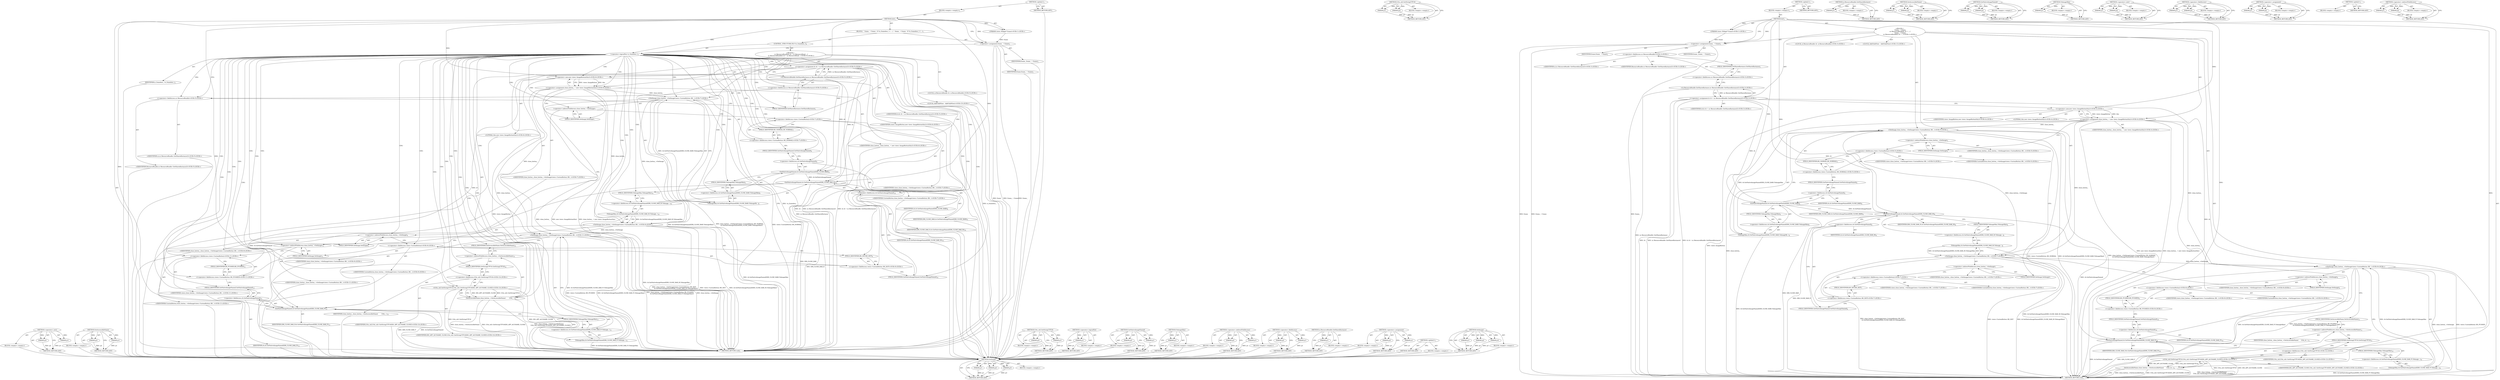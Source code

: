 digraph "SetImage" {
vulnerable_135 [label=<(METHOD,SetImage)>];
vulnerable_136 [label=<(PARAM,p1)>];
vulnerable_137 [label=<(PARAM,p2)>];
vulnerable_138 [label=<(PARAM,p3)>];
vulnerable_139 [label=<(BLOCK,&lt;empty&gt;,&lt;empty&gt;)>];
vulnerable_140 [label=<(METHOD_RETURN,ANY)>];
vulnerable_160 [label=<(METHOD,l10n_util.GetStringUTF16)>];
vulnerable_161 [label=<(PARAM,p1)>];
vulnerable_162 [label=<(PARAM,p2)>];
vulnerable_163 [label=<(BLOCK,&lt;empty&gt;,&lt;empty&gt;)>];
vulnerable_164 [label=<(METHOD_RETURN,ANY)>];
vulnerable_6 [label=<(METHOD,&lt;global&gt;)<SUB>1</SUB>>];
vulnerable_7 [label=<(BLOCK,&lt;empty&gt;,&lt;empty&gt;)<SUB>1</SUB>>];
vulnerable_8 [label=<(METHOD,Init)<SUB>1</SUB>>];
vulnerable_9 [label="<(PARAM,views::Widget* frame)<SUB>1</SUB>>"];
vulnerable_10 [label="<(BLOCK,{
   frame_ = frame;
  ui::ResourceBundle&amp; rb =...,{
   frame_ = frame;
  ui::ResourceBundle&amp; rb =...)<SUB>1</SUB>>"];
vulnerable_11 [label=<(&lt;operator&gt;.assignment,frame_ = frame)<SUB>2</SUB>>];
vulnerable_12 [label=<(IDENTIFIER,frame_,frame_ = frame)<SUB>2</SUB>>];
vulnerable_13 [label=<(IDENTIFIER,frame,frame_ = frame)<SUB>2</SUB>>];
vulnerable_14 [label="<(LOCAL,ui.ResourceBundle rb: ui.ResourceBundle)<SUB>3</SUB>>"];
vulnerable_15 [label="<(&lt;operator&gt;.assignment,&amp; rb = ui::ResourceBundle::GetSharedInstance())<SUB>3</SUB>>"];
vulnerable_16 [label="<(IDENTIFIER,rb,&amp; rb = ui::ResourceBundle::GetSharedInstance())<SUB>3</SUB>>"];
vulnerable_17 [label="<(ui.ResourceBundle.GetSharedInstance,ui::ResourceBundle::GetSharedInstance())<SUB>3</SUB>>"];
vulnerable_18 [label="<(&lt;operator&gt;.fieldAccess,ui::ResourceBundle::GetSharedInstance)<SUB>3</SUB>>"];
vulnerable_19 [label="<(&lt;operator&gt;.fieldAccess,ui::ResourceBundle)<SUB>3</SUB>>"];
vulnerable_20 [label="<(IDENTIFIER,ui,ui::ResourceBundle::GetSharedInstance())<SUB>3</SUB>>"];
vulnerable_21 [label="<(IDENTIFIER,ResourceBundle,ui::ResourceBundle::GetSharedInstance())<SUB>3</SUB>>"];
vulnerable_22 [label=<(FIELD_IDENTIFIER,GetSharedInstance,GetSharedInstance)<SUB>3</SUB>>];
vulnerable_23 [label="<(&lt;operator&gt;.assignment,close_button_ = new views::ImageButton(this))<SUB>4</SUB>>"];
vulnerable_24 [label="<(IDENTIFIER,close_button_,close_button_ = new views::ImageButton(this))<SUB>4</SUB>>"];
vulnerable_25 [label="<(&lt;operator&gt;.new,new views::ImageButton(this))<SUB>4</SUB>>"];
vulnerable_26 [label="<(IDENTIFIER,views::ImageButton,new views::ImageButton(this))<SUB>4</SUB>>"];
vulnerable_27 [label="<(LITERAL,this,new views::ImageButton(this))<SUB>4</SUB>>"];
vulnerable_28 [label="<(SetImage,close_button_-&gt;SetImage(views::CustomButton::BS...)<SUB>5</SUB>>"];
vulnerable_29 [label=<(&lt;operator&gt;.indirectFieldAccess,close_button_-&gt;SetImage)<SUB>5</SUB>>];
vulnerable_30 [label="<(IDENTIFIER,close_button_,close_button_-&gt;SetImage(views::CustomButton::BS...)<SUB>5</SUB>>"];
vulnerable_31 [label=<(FIELD_IDENTIFIER,SetImage,SetImage)<SUB>5</SUB>>];
vulnerable_32 [label="<(&lt;operator&gt;.fieldAccess,views::CustomButton::BS_NORMAL)<SUB>5</SUB>>"];
vulnerable_33 [label="<(&lt;operator&gt;.fieldAccess,views::CustomButton)<SUB>5</SUB>>"];
vulnerable_34 [label="<(IDENTIFIER,views,close_button_-&gt;SetImage(views::CustomButton::BS...)<SUB>5</SUB>>"];
vulnerable_35 [label="<(IDENTIFIER,CustomButton,close_button_-&gt;SetImage(views::CustomButton::BS...)<SUB>5</SUB>>"];
vulnerable_36 [label=<(FIELD_IDENTIFIER,BS_NORMAL,BS_NORMAL)<SUB>5</SUB>>];
vulnerable_37 [label=<(ToImageSkia,rb.GetNativeImageNamed(IDR_CLOSE_BAR).ToImageSk...)<SUB>6</SUB>>];
vulnerable_38 [label=<(&lt;operator&gt;.fieldAccess,rb.GetNativeImageNamed(IDR_CLOSE_BAR).ToImageSkia)<SUB>6</SUB>>];
vulnerable_39 [label=<(GetNativeImageNamed,rb.GetNativeImageNamed(IDR_CLOSE_BAR))<SUB>6</SUB>>];
vulnerable_40 [label=<(&lt;operator&gt;.fieldAccess,rb.GetNativeImageNamed)<SUB>6</SUB>>];
vulnerable_41 [label=<(IDENTIFIER,rb,rb.GetNativeImageNamed(IDR_CLOSE_BAR))<SUB>6</SUB>>];
vulnerable_42 [label=<(FIELD_IDENTIFIER,GetNativeImageNamed,GetNativeImageNamed)<SUB>6</SUB>>];
vulnerable_43 [label=<(IDENTIFIER,IDR_CLOSE_BAR,rb.GetNativeImageNamed(IDR_CLOSE_BAR))<SUB>6</SUB>>];
vulnerable_44 [label=<(FIELD_IDENTIFIER,ToImageSkia,ToImageSkia)<SUB>6</SUB>>];
vulnerable_45 [label="<(SetImage,close_button_-&gt;SetImage(views::CustomButton::BS...)<SUB>7</SUB>>"];
vulnerable_46 [label=<(&lt;operator&gt;.indirectFieldAccess,close_button_-&gt;SetImage)<SUB>7</SUB>>];
vulnerable_47 [label="<(IDENTIFIER,close_button_,close_button_-&gt;SetImage(views::CustomButton::BS...)<SUB>7</SUB>>"];
vulnerable_48 [label=<(FIELD_IDENTIFIER,SetImage,SetImage)<SUB>7</SUB>>];
vulnerable_49 [label="<(&lt;operator&gt;.fieldAccess,views::CustomButton::BS_HOT)<SUB>7</SUB>>"];
vulnerable_50 [label="<(&lt;operator&gt;.fieldAccess,views::CustomButton)<SUB>7</SUB>>"];
vulnerable_51 [label="<(IDENTIFIER,views,close_button_-&gt;SetImage(views::CustomButton::BS...)<SUB>7</SUB>>"];
vulnerable_52 [label="<(IDENTIFIER,CustomButton,close_button_-&gt;SetImage(views::CustomButton::BS...)<SUB>7</SUB>>"];
vulnerable_53 [label=<(FIELD_IDENTIFIER,BS_HOT,BS_HOT)<SUB>7</SUB>>];
vulnerable_54 [label=<(ToImageSkia,rb.GetNativeImageNamed(IDR_CLOSE_BAR_H).ToImage...)<SUB>8</SUB>>];
vulnerable_55 [label=<(&lt;operator&gt;.fieldAccess,rb.GetNativeImageNamed(IDR_CLOSE_BAR_H).ToImage...)<SUB>8</SUB>>];
vulnerable_56 [label=<(GetNativeImageNamed,rb.GetNativeImageNamed(IDR_CLOSE_BAR_H))<SUB>8</SUB>>];
vulnerable_57 [label=<(&lt;operator&gt;.fieldAccess,rb.GetNativeImageNamed)<SUB>8</SUB>>];
vulnerable_58 [label=<(IDENTIFIER,rb,rb.GetNativeImageNamed(IDR_CLOSE_BAR_H))<SUB>8</SUB>>];
vulnerable_59 [label=<(FIELD_IDENTIFIER,GetNativeImageNamed,GetNativeImageNamed)<SUB>8</SUB>>];
vulnerable_60 [label=<(IDENTIFIER,IDR_CLOSE_BAR_H,rb.GetNativeImageNamed(IDR_CLOSE_BAR_H))<SUB>8</SUB>>];
vulnerable_61 [label=<(FIELD_IDENTIFIER,ToImageSkia,ToImageSkia)<SUB>8</SUB>>];
vulnerable_62 [label="<(SetImage,close_button_-&gt;SetImage(views::CustomButton::BS...)<SUB>9</SUB>>"];
vulnerable_63 [label=<(&lt;operator&gt;.indirectFieldAccess,close_button_-&gt;SetImage)<SUB>9</SUB>>];
vulnerable_64 [label="<(IDENTIFIER,close_button_,close_button_-&gt;SetImage(views::CustomButton::BS...)<SUB>9</SUB>>"];
vulnerable_65 [label=<(FIELD_IDENTIFIER,SetImage,SetImage)<SUB>9</SUB>>];
vulnerable_66 [label="<(&lt;operator&gt;.fieldAccess,views::CustomButton::BS_PUSHED)<SUB>9</SUB>>"];
vulnerable_67 [label="<(&lt;operator&gt;.fieldAccess,views::CustomButton)<SUB>9</SUB>>"];
vulnerable_68 [label="<(IDENTIFIER,views,close_button_-&gt;SetImage(views::CustomButton::BS...)<SUB>9</SUB>>"];
vulnerable_69 [label="<(IDENTIFIER,CustomButton,close_button_-&gt;SetImage(views::CustomButton::BS...)<SUB>9</SUB>>"];
vulnerable_70 [label=<(FIELD_IDENTIFIER,BS_PUSHED,BS_PUSHED)<SUB>9</SUB>>];
vulnerable_71 [label=<(ToImageSkia,rb.GetNativeImageNamed(IDR_CLOSE_BAR_P).ToImage...)<SUB>10</SUB>>];
vulnerable_72 [label=<(&lt;operator&gt;.fieldAccess,rb.GetNativeImageNamed(IDR_CLOSE_BAR_P).ToImage...)<SUB>10</SUB>>];
vulnerable_73 [label=<(GetNativeImageNamed,rb.GetNativeImageNamed(IDR_CLOSE_BAR_P))<SUB>10</SUB>>];
vulnerable_74 [label=<(&lt;operator&gt;.fieldAccess,rb.GetNativeImageNamed)<SUB>10</SUB>>];
vulnerable_75 [label=<(IDENTIFIER,rb,rb.GetNativeImageNamed(IDR_CLOSE_BAR_P))<SUB>10</SUB>>];
vulnerable_76 [label=<(FIELD_IDENTIFIER,GetNativeImageNamed,GetNativeImageNamed)<SUB>10</SUB>>];
vulnerable_77 [label=<(IDENTIFIER,IDR_CLOSE_BAR_P,rb.GetNativeImageNamed(IDR_CLOSE_BAR_P))<SUB>10</SUB>>];
vulnerable_78 [label=<(FIELD_IDENTIFIER,ToImageSkia,ToImageSkia)<SUB>10</SUB>>];
vulnerable_79 [label=<(SetAccessibleName,close_button_-&gt;SetAccessibleName(
      l10n_ut...)<SUB>11</SUB>>];
vulnerable_80 [label=<(&lt;operator&gt;.indirectFieldAccess,close_button_-&gt;SetAccessibleName)<SUB>11</SUB>>];
vulnerable_81 [label=<(IDENTIFIER,close_button_,close_button_-&gt;SetAccessibleName(
      l10n_ut...)<SUB>11</SUB>>];
vulnerable_82 [label=<(FIELD_IDENTIFIER,SetAccessibleName,SetAccessibleName)<SUB>11</SUB>>];
vulnerable_83 [label="<(l10n_util.GetStringUTF16,l10n_util::GetStringUTF16(IDS_APP_ACCNAME_CLOSE))<SUB>12</SUB>>"];
vulnerable_84 [label="<(&lt;operator&gt;.fieldAccess,l10n_util::GetStringUTF16)<SUB>12</SUB>>"];
vulnerable_85 [label="<(IDENTIFIER,l10n_util,l10n_util::GetStringUTF16(IDS_APP_ACCNAME_CLOSE))<SUB>12</SUB>>"];
vulnerable_86 [label=<(FIELD_IDENTIFIER,GetStringUTF16,GetStringUTF16)<SUB>12</SUB>>];
vulnerable_87 [label="<(IDENTIFIER,IDS_APP_ACCNAME_CLOSE,l10n_util::GetStringUTF16(IDS_APP_ACCNAME_CLOSE))<SUB>12</SUB>>"];
vulnerable_88 [label="<(LOCAL,AddChildView : AddChildView)<SUB>13</SUB>>"];
vulnerable_89 [label=<(METHOD_RETURN,void)<SUB>1</SUB>>];
vulnerable_91 [label=<(METHOD_RETURN,ANY)<SUB>1</SUB>>];
vulnerable_121 [label=<(METHOD,ui.ResourceBundle.GetSharedInstance)>];
vulnerable_122 [label=<(PARAM,p1)>];
vulnerable_123 [label=<(BLOCK,&lt;empty&gt;,&lt;empty&gt;)>];
vulnerable_124 [label=<(METHOD_RETURN,ANY)>];
vulnerable_155 [label=<(METHOD,SetAccessibleName)>];
vulnerable_156 [label=<(PARAM,p1)>];
vulnerable_157 [label=<(PARAM,p2)>];
vulnerable_158 [label=<(BLOCK,&lt;empty&gt;,&lt;empty&gt;)>];
vulnerable_159 [label=<(METHOD_RETURN,ANY)>];
vulnerable_150 [label=<(METHOD,GetNativeImageNamed)>];
vulnerable_151 [label=<(PARAM,p1)>];
vulnerable_152 [label=<(PARAM,p2)>];
vulnerable_153 [label=<(BLOCK,&lt;empty&gt;,&lt;empty&gt;)>];
vulnerable_154 [label=<(METHOD_RETURN,ANY)>];
vulnerable_146 [label=<(METHOD,ToImageSkia)>];
vulnerable_147 [label=<(PARAM,p1)>];
vulnerable_148 [label=<(BLOCK,&lt;empty&gt;,&lt;empty&gt;)>];
vulnerable_149 [label=<(METHOD_RETURN,ANY)>];
vulnerable_130 [label=<(METHOD,&lt;operator&gt;.new)>];
vulnerable_131 [label=<(PARAM,p1)>];
vulnerable_132 [label=<(PARAM,p2)>];
vulnerable_133 [label=<(BLOCK,&lt;empty&gt;,&lt;empty&gt;)>];
vulnerable_134 [label=<(METHOD_RETURN,ANY)>];
vulnerable_125 [label=<(METHOD,&lt;operator&gt;.fieldAccess)>];
vulnerable_126 [label=<(PARAM,p1)>];
vulnerable_127 [label=<(PARAM,p2)>];
vulnerable_128 [label=<(BLOCK,&lt;empty&gt;,&lt;empty&gt;)>];
vulnerable_129 [label=<(METHOD_RETURN,ANY)>];
vulnerable_116 [label=<(METHOD,&lt;operator&gt;.assignment)>];
vulnerable_117 [label=<(PARAM,p1)>];
vulnerable_118 [label=<(PARAM,p2)>];
vulnerable_119 [label=<(BLOCK,&lt;empty&gt;,&lt;empty&gt;)>];
vulnerable_120 [label=<(METHOD_RETURN,ANY)>];
vulnerable_110 [label=<(METHOD,&lt;global&gt;)<SUB>1</SUB>>];
vulnerable_111 [label=<(BLOCK,&lt;empty&gt;,&lt;empty&gt;)>];
vulnerable_112 [label=<(METHOD_RETURN,ANY)>];
vulnerable_141 [label=<(METHOD,&lt;operator&gt;.indirectFieldAccess)>];
vulnerable_142 [label=<(PARAM,p1)>];
vulnerable_143 [label=<(PARAM,p2)>];
vulnerable_144 [label=<(BLOCK,&lt;empty&gt;,&lt;empty&gt;)>];
vulnerable_145 [label=<(METHOD_RETURN,ANY)>];
fixed_138 [label=<(METHOD,&lt;operator&gt;.new)>];
fixed_139 [label=<(PARAM,p1)>];
fixed_140 [label=<(PARAM,p2)>];
fixed_141 [label=<(BLOCK,&lt;empty&gt;,&lt;empty&gt;)>];
fixed_142 [label=<(METHOD_RETURN,ANY)>];
fixed_163 [label=<(METHOD,SetAccessibleName)>];
fixed_164 [label=<(PARAM,p1)>];
fixed_165 [label=<(PARAM,p2)>];
fixed_166 [label=<(BLOCK,&lt;empty&gt;,&lt;empty&gt;)>];
fixed_167 [label=<(METHOD_RETURN,ANY)>];
fixed_6 [label=<(METHOD,&lt;global&gt;)<SUB>1</SUB>>];
fixed_7 [label=<(BLOCK,&lt;empty&gt;,&lt;empty&gt;)<SUB>1</SUB>>];
fixed_8 [label=<(METHOD,Init)<SUB>1</SUB>>];
fixed_9 [label="<(PARAM,views::Widget* frame)<SUB>1</SUB>>"];
fixed_10 [label=<(BLOCK,{
   frame_ = frame;

  if (!is_frameless_) {
 ...,{
   frame_ = frame;

  if (!is_frameless_) {
 ...)<SUB>1</SUB>>];
fixed_11 [label=<(&lt;operator&gt;.assignment,frame_ = frame)<SUB>2</SUB>>];
fixed_12 [label=<(IDENTIFIER,frame_,frame_ = frame)<SUB>2</SUB>>];
fixed_13 [label=<(IDENTIFIER,frame,frame_ = frame)<SUB>2</SUB>>];
fixed_14 [label=<(CONTROL_STRUCTURE,IF,if (!is_frameless_))<SUB>4</SUB>>];
fixed_15 [label=<(&lt;operator&gt;.logicalNot,!is_frameless_)<SUB>4</SUB>>];
fixed_16 [label=<(IDENTIFIER,is_frameless_,!is_frameless_)<SUB>4</SUB>>];
fixed_17 [label="<(BLOCK,{
    ui::ResourceBundle&amp; rb = ui::ResourceBund...,{
    ui::ResourceBundle&amp; rb = ui::ResourceBund...)<SUB>4</SUB>>"];
fixed_18 [label="<(LOCAL,ui.ResourceBundle rb: ui.ResourceBundle)<SUB>5</SUB>>"];
fixed_19 [label="<(&lt;operator&gt;.assignment,&amp; rb = ui::ResourceBundle::GetSharedInstance())<SUB>5</SUB>>"];
fixed_20 [label="<(IDENTIFIER,rb,&amp; rb = ui::ResourceBundle::GetSharedInstance())<SUB>5</SUB>>"];
fixed_21 [label="<(ui.ResourceBundle.GetSharedInstance,ui::ResourceBundle::GetSharedInstance())<SUB>5</SUB>>"];
fixed_22 [label="<(&lt;operator&gt;.fieldAccess,ui::ResourceBundle::GetSharedInstance)<SUB>5</SUB>>"];
fixed_23 [label="<(&lt;operator&gt;.fieldAccess,ui::ResourceBundle)<SUB>5</SUB>>"];
fixed_24 [label="<(IDENTIFIER,ui,ui::ResourceBundle::GetSharedInstance())<SUB>5</SUB>>"];
fixed_25 [label="<(IDENTIFIER,ResourceBundle,ui::ResourceBundle::GetSharedInstance())<SUB>5</SUB>>"];
fixed_26 [label=<(FIELD_IDENTIFIER,GetSharedInstance,GetSharedInstance)<SUB>5</SUB>>];
fixed_27 [label="<(&lt;operator&gt;.assignment,close_button_ = new views::ImageButton(this))<SUB>6</SUB>>"];
fixed_28 [label="<(IDENTIFIER,close_button_,close_button_ = new views::ImageButton(this))<SUB>6</SUB>>"];
fixed_29 [label="<(&lt;operator&gt;.new,new views::ImageButton(this))<SUB>6</SUB>>"];
fixed_30 [label="<(IDENTIFIER,views::ImageButton,new views::ImageButton(this))<SUB>6</SUB>>"];
fixed_31 [label="<(LITERAL,this,new views::ImageButton(this))<SUB>6</SUB>>"];
fixed_32 [label="<(SetImage,close_button_-&gt;SetImage(views::CustomButton::BS...)<SUB>7</SUB>>"];
fixed_33 [label=<(&lt;operator&gt;.indirectFieldAccess,close_button_-&gt;SetImage)<SUB>7</SUB>>];
fixed_34 [label="<(IDENTIFIER,close_button_,close_button_-&gt;SetImage(views::CustomButton::BS...)<SUB>7</SUB>>"];
fixed_35 [label=<(FIELD_IDENTIFIER,SetImage,SetImage)<SUB>7</SUB>>];
fixed_36 [label="<(&lt;operator&gt;.fieldAccess,views::CustomButton::BS_NORMAL)<SUB>7</SUB>>"];
fixed_37 [label="<(&lt;operator&gt;.fieldAccess,views::CustomButton)<SUB>7</SUB>>"];
fixed_38 [label="<(IDENTIFIER,views,close_button_-&gt;SetImage(views::CustomButton::BS...)<SUB>7</SUB>>"];
fixed_39 [label="<(IDENTIFIER,CustomButton,close_button_-&gt;SetImage(views::CustomButton::BS...)<SUB>7</SUB>>"];
fixed_40 [label=<(FIELD_IDENTIFIER,BS_NORMAL,BS_NORMAL)<SUB>7</SUB>>];
fixed_41 [label=<(ToImageSkia,rb.GetNativeImageNamed(IDR_CLOSE_BAR).ToImageSk...)<SUB>8</SUB>>];
fixed_42 [label=<(&lt;operator&gt;.fieldAccess,rb.GetNativeImageNamed(IDR_CLOSE_BAR).ToImageSkia)<SUB>8</SUB>>];
fixed_43 [label=<(GetNativeImageNamed,rb.GetNativeImageNamed(IDR_CLOSE_BAR))<SUB>8</SUB>>];
fixed_44 [label=<(&lt;operator&gt;.fieldAccess,rb.GetNativeImageNamed)<SUB>8</SUB>>];
fixed_45 [label=<(IDENTIFIER,rb,rb.GetNativeImageNamed(IDR_CLOSE_BAR))<SUB>8</SUB>>];
fixed_46 [label=<(FIELD_IDENTIFIER,GetNativeImageNamed,GetNativeImageNamed)<SUB>8</SUB>>];
fixed_47 [label=<(IDENTIFIER,IDR_CLOSE_BAR,rb.GetNativeImageNamed(IDR_CLOSE_BAR))<SUB>8</SUB>>];
fixed_48 [label=<(FIELD_IDENTIFIER,ToImageSkia,ToImageSkia)<SUB>8</SUB>>];
fixed_49 [label="<(SetImage,close_button_-&gt;SetImage(views::CustomButton::BS...)<SUB>9</SUB>>"];
fixed_50 [label=<(&lt;operator&gt;.indirectFieldAccess,close_button_-&gt;SetImage)<SUB>9</SUB>>];
fixed_51 [label="<(IDENTIFIER,close_button_,close_button_-&gt;SetImage(views::CustomButton::BS...)<SUB>9</SUB>>"];
fixed_52 [label=<(FIELD_IDENTIFIER,SetImage,SetImage)<SUB>9</SUB>>];
fixed_53 [label="<(&lt;operator&gt;.fieldAccess,views::CustomButton::BS_HOT)<SUB>9</SUB>>"];
fixed_54 [label="<(&lt;operator&gt;.fieldAccess,views::CustomButton)<SUB>9</SUB>>"];
fixed_55 [label="<(IDENTIFIER,views,close_button_-&gt;SetImage(views::CustomButton::BS...)<SUB>9</SUB>>"];
fixed_56 [label="<(IDENTIFIER,CustomButton,close_button_-&gt;SetImage(views::CustomButton::BS...)<SUB>9</SUB>>"];
fixed_57 [label=<(FIELD_IDENTIFIER,BS_HOT,BS_HOT)<SUB>9</SUB>>];
fixed_58 [label=<(ToImageSkia,rb.GetNativeImageNamed(IDR_CLOSE_BAR_H).ToImage...)<SUB>10</SUB>>];
fixed_59 [label=<(&lt;operator&gt;.fieldAccess,rb.GetNativeImageNamed(IDR_CLOSE_BAR_H).ToImage...)<SUB>10</SUB>>];
fixed_60 [label=<(GetNativeImageNamed,rb.GetNativeImageNamed(IDR_CLOSE_BAR_H))<SUB>10</SUB>>];
fixed_61 [label=<(&lt;operator&gt;.fieldAccess,rb.GetNativeImageNamed)<SUB>10</SUB>>];
fixed_62 [label=<(IDENTIFIER,rb,rb.GetNativeImageNamed(IDR_CLOSE_BAR_H))<SUB>10</SUB>>];
fixed_63 [label=<(FIELD_IDENTIFIER,GetNativeImageNamed,GetNativeImageNamed)<SUB>10</SUB>>];
fixed_64 [label=<(IDENTIFIER,IDR_CLOSE_BAR_H,rb.GetNativeImageNamed(IDR_CLOSE_BAR_H))<SUB>10</SUB>>];
fixed_65 [label=<(FIELD_IDENTIFIER,ToImageSkia,ToImageSkia)<SUB>10</SUB>>];
fixed_66 [label="<(SetImage,close_button_-&gt;SetImage(views::CustomButton::BS...)<SUB>11</SUB>>"];
fixed_67 [label=<(&lt;operator&gt;.indirectFieldAccess,close_button_-&gt;SetImage)<SUB>11</SUB>>];
fixed_68 [label="<(IDENTIFIER,close_button_,close_button_-&gt;SetImage(views::CustomButton::BS...)<SUB>11</SUB>>"];
fixed_69 [label=<(FIELD_IDENTIFIER,SetImage,SetImage)<SUB>11</SUB>>];
fixed_70 [label="<(&lt;operator&gt;.fieldAccess,views::CustomButton::BS_PUSHED)<SUB>11</SUB>>"];
fixed_71 [label="<(&lt;operator&gt;.fieldAccess,views::CustomButton)<SUB>11</SUB>>"];
fixed_72 [label="<(IDENTIFIER,views,close_button_-&gt;SetImage(views::CustomButton::BS...)<SUB>11</SUB>>"];
fixed_73 [label="<(IDENTIFIER,CustomButton,close_button_-&gt;SetImage(views::CustomButton::BS...)<SUB>11</SUB>>"];
fixed_74 [label=<(FIELD_IDENTIFIER,BS_PUSHED,BS_PUSHED)<SUB>11</SUB>>];
fixed_75 [label=<(ToImageSkia,rb.GetNativeImageNamed(IDR_CLOSE_BAR_P).ToImage...)<SUB>12</SUB>>];
fixed_76 [label=<(&lt;operator&gt;.fieldAccess,rb.GetNativeImageNamed(IDR_CLOSE_BAR_P).ToImage...)<SUB>12</SUB>>];
fixed_77 [label=<(GetNativeImageNamed,rb.GetNativeImageNamed(IDR_CLOSE_BAR_P))<SUB>12</SUB>>];
fixed_78 [label=<(&lt;operator&gt;.fieldAccess,rb.GetNativeImageNamed)<SUB>12</SUB>>];
fixed_79 [label=<(IDENTIFIER,rb,rb.GetNativeImageNamed(IDR_CLOSE_BAR_P))<SUB>12</SUB>>];
fixed_80 [label=<(FIELD_IDENTIFIER,GetNativeImageNamed,GetNativeImageNamed)<SUB>12</SUB>>];
fixed_81 [label=<(IDENTIFIER,IDR_CLOSE_BAR_P,rb.GetNativeImageNamed(IDR_CLOSE_BAR_P))<SUB>12</SUB>>];
fixed_82 [label=<(FIELD_IDENTIFIER,ToImageSkia,ToImageSkia)<SUB>12</SUB>>];
fixed_83 [label=<(SetAccessibleName,close_button_-&gt;SetAccessibleName(
        l10n_...)<SUB>13</SUB>>];
fixed_84 [label=<(&lt;operator&gt;.indirectFieldAccess,close_button_-&gt;SetAccessibleName)<SUB>13</SUB>>];
fixed_85 [label=<(IDENTIFIER,close_button_,close_button_-&gt;SetAccessibleName(
        l10n_...)<SUB>13</SUB>>];
fixed_86 [label=<(FIELD_IDENTIFIER,SetAccessibleName,SetAccessibleName)<SUB>13</SUB>>];
fixed_87 [label="<(l10n_util.GetStringUTF16,l10n_util::GetStringUTF16(IDS_APP_ACCNAME_CLOSE))<SUB>14</SUB>>"];
fixed_88 [label="<(&lt;operator&gt;.fieldAccess,l10n_util::GetStringUTF16)<SUB>14</SUB>>"];
fixed_89 [label="<(IDENTIFIER,l10n_util,l10n_util::GetStringUTF16(IDS_APP_ACCNAME_CLOSE))<SUB>14</SUB>>"];
fixed_90 [label=<(FIELD_IDENTIFIER,GetStringUTF16,GetStringUTF16)<SUB>14</SUB>>];
fixed_91 [label="<(IDENTIFIER,IDS_APP_ACCNAME_CLOSE,l10n_util::GetStringUTF16(IDS_APP_ACCNAME_CLOSE))<SUB>14</SUB>>"];
fixed_92 [label="<(LOCAL,AddChildView : AddChildView)<SUB>15</SUB>>"];
fixed_93 [label=<(METHOD_RETURN,void)<SUB>1</SUB>>];
fixed_95 [label=<(METHOD_RETURN,ANY)<SUB>1</SUB>>];
fixed_168 [label=<(METHOD,l10n_util.GetStringUTF16)>];
fixed_169 [label=<(PARAM,p1)>];
fixed_170 [label=<(PARAM,p2)>];
fixed_171 [label=<(BLOCK,&lt;empty&gt;,&lt;empty&gt;)>];
fixed_172 [label=<(METHOD_RETURN,ANY)>];
fixed_125 [label=<(METHOD,&lt;operator&gt;.logicalNot)>];
fixed_126 [label=<(PARAM,p1)>];
fixed_127 [label=<(BLOCK,&lt;empty&gt;,&lt;empty&gt;)>];
fixed_128 [label=<(METHOD_RETURN,ANY)>];
fixed_158 [label=<(METHOD,GetNativeImageNamed)>];
fixed_159 [label=<(PARAM,p1)>];
fixed_160 [label=<(PARAM,p2)>];
fixed_161 [label=<(BLOCK,&lt;empty&gt;,&lt;empty&gt;)>];
fixed_162 [label=<(METHOD_RETURN,ANY)>];
fixed_154 [label=<(METHOD,ToImageSkia)>];
fixed_155 [label=<(PARAM,p1)>];
fixed_156 [label=<(BLOCK,&lt;empty&gt;,&lt;empty&gt;)>];
fixed_157 [label=<(METHOD_RETURN,ANY)>];
fixed_149 [label=<(METHOD,&lt;operator&gt;.indirectFieldAccess)>];
fixed_150 [label=<(PARAM,p1)>];
fixed_151 [label=<(PARAM,p2)>];
fixed_152 [label=<(BLOCK,&lt;empty&gt;,&lt;empty&gt;)>];
fixed_153 [label=<(METHOD_RETURN,ANY)>];
fixed_133 [label=<(METHOD,&lt;operator&gt;.fieldAccess)>];
fixed_134 [label=<(PARAM,p1)>];
fixed_135 [label=<(PARAM,p2)>];
fixed_136 [label=<(BLOCK,&lt;empty&gt;,&lt;empty&gt;)>];
fixed_137 [label=<(METHOD_RETURN,ANY)>];
fixed_129 [label=<(METHOD,ui.ResourceBundle.GetSharedInstance)>];
fixed_130 [label=<(PARAM,p1)>];
fixed_131 [label=<(BLOCK,&lt;empty&gt;,&lt;empty&gt;)>];
fixed_132 [label=<(METHOD_RETURN,ANY)>];
fixed_120 [label=<(METHOD,&lt;operator&gt;.assignment)>];
fixed_121 [label=<(PARAM,p1)>];
fixed_122 [label=<(PARAM,p2)>];
fixed_123 [label=<(BLOCK,&lt;empty&gt;,&lt;empty&gt;)>];
fixed_124 [label=<(METHOD_RETURN,ANY)>];
fixed_114 [label=<(METHOD,&lt;global&gt;)<SUB>1</SUB>>];
fixed_115 [label=<(BLOCK,&lt;empty&gt;,&lt;empty&gt;)>];
fixed_116 [label=<(METHOD_RETURN,ANY)>];
fixed_143 [label=<(METHOD,SetImage)>];
fixed_144 [label=<(PARAM,p1)>];
fixed_145 [label=<(PARAM,p2)>];
fixed_146 [label=<(PARAM,p3)>];
fixed_147 [label=<(BLOCK,&lt;empty&gt;,&lt;empty&gt;)>];
fixed_148 [label=<(METHOD_RETURN,ANY)>];
vulnerable_135 -> vulnerable_136  [key=0, label="AST: "];
vulnerable_135 -> vulnerable_136  [key=1, label="DDG: "];
vulnerable_135 -> vulnerable_139  [key=0, label="AST: "];
vulnerable_135 -> vulnerable_137  [key=0, label="AST: "];
vulnerable_135 -> vulnerable_137  [key=1, label="DDG: "];
vulnerable_135 -> vulnerable_140  [key=0, label="AST: "];
vulnerable_135 -> vulnerable_140  [key=1, label="CFG: "];
vulnerable_135 -> vulnerable_138  [key=0, label="AST: "];
vulnerable_135 -> vulnerable_138  [key=1, label="DDG: "];
vulnerable_136 -> vulnerable_140  [key=0, label="DDG: p1"];
vulnerable_137 -> vulnerable_140  [key=0, label="DDG: p2"];
vulnerable_138 -> vulnerable_140  [key=0, label="DDG: p3"];
vulnerable_160 -> vulnerable_161  [key=0, label="AST: "];
vulnerable_160 -> vulnerable_161  [key=1, label="DDG: "];
vulnerable_160 -> vulnerable_163  [key=0, label="AST: "];
vulnerable_160 -> vulnerable_162  [key=0, label="AST: "];
vulnerable_160 -> vulnerable_162  [key=1, label="DDG: "];
vulnerable_160 -> vulnerable_164  [key=0, label="AST: "];
vulnerable_160 -> vulnerable_164  [key=1, label="CFG: "];
vulnerable_161 -> vulnerable_164  [key=0, label="DDG: p1"];
vulnerable_162 -> vulnerable_164  [key=0, label="DDG: p2"];
vulnerable_6 -> vulnerable_7  [key=0, label="AST: "];
vulnerable_6 -> vulnerable_91  [key=0, label="AST: "];
vulnerable_6 -> vulnerable_91  [key=1, label="CFG: "];
vulnerable_7 -> vulnerable_8  [key=0, label="AST: "];
vulnerable_8 -> vulnerable_9  [key=0, label="AST: "];
vulnerable_8 -> vulnerable_9  [key=1, label="DDG: "];
vulnerable_8 -> vulnerable_10  [key=0, label="AST: "];
vulnerable_8 -> vulnerable_89  [key=0, label="AST: "];
vulnerable_8 -> vulnerable_11  [key=0, label="CFG: "];
vulnerable_8 -> vulnerable_11  [key=1, label="DDG: "];
vulnerable_8 -> vulnerable_25  [key=0, label="DDG: "];
vulnerable_8 -> vulnerable_83  [key=0, label="DDG: "];
vulnerable_8 -> vulnerable_39  [key=0, label="DDG: "];
vulnerable_8 -> vulnerable_56  [key=0, label="DDG: "];
vulnerable_8 -> vulnerable_73  [key=0, label="DDG: "];
vulnerable_9 -> vulnerable_11  [key=0, label="DDG: frame"];
vulnerable_10 -> vulnerable_11  [key=0, label="AST: "];
vulnerable_10 -> vulnerable_14  [key=0, label="AST: "];
vulnerable_10 -> vulnerable_15  [key=0, label="AST: "];
vulnerable_10 -> vulnerable_23  [key=0, label="AST: "];
vulnerable_10 -> vulnerable_28  [key=0, label="AST: "];
vulnerable_10 -> vulnerable_45  [key=0, label="AST: "];
vulnerable_10 -> vulnerable_62  [key=0, label="AST: "];
vulnerable_10 -> vulnerable_79  [key=0, label="AST: "];
vulnerable_10 -> vulnerable_88  [key=0, label="AST: "];
vulnerable_11 -> vulnerable_12  [key=0, label="AST: "];
vulnerable_11 -> vulnerable_13  [key=0, label="AST: "];
vulnerable_11 -> vulnerable_19  [key=0, label="CFG: "];
vulnerable_11 -> vulnerable_89  [key=0, label="DDG: frame"];
vulnerable_11 -> vulnerable_89  [key=1, label="DDG: frame_ = frame"];
vulnerable_11 -> vulnerable_89  [key=2, label="DDG: frame_"];
vulnerable_15 -> vulnerable_16  [key=0, label="AST: "];
vulnerable_15 -> vulnerable_17  [key=0, label="AST: "];
vulnerable_15 -> vulnerable_25  [key=0, label="CFG: "];
vulnerable_15 -> vulnerable_89  [key=0, label="DDG: rb"];
vulnerable_15 -> vulnerable_89  [key=1, label="DDG: ui::ResourceBundle::GetSharedInstance()"];
vulnerable_15 -> vulnerable_89  [key=2, label="DDG: &amp; rb = ui::ResourceBundle::GetSharedInstance()"];
vulnerable_15 -> vulnerable_39  [key=0, label="DDG: rb"];
vulnerable_15 -> vulnerable_56  [key=0, label="DDG: rb"];
vulnerable_15 -> vulnerable_73  [key=0, label="DDG: rb"];
vulnerable_17 -> vulnerable_18  [key=0, label="AST: "];
vulnerable_17 -> vulnerable_15  [key=0, label="CFG: "];
vulnerable_17 -> vulnerable_15  [key=1, label="DDG: ui::ResourceBundle::GetSharedInstance"];
vulnerable_17 -> vulnerable_89  [key=0, label="DDG: ui::ResourceBundle::GetSharedInstance"];
vulnerable_18 -> vulnerable_19  [key=0, label="AST: "];
vulnerable_18 -> vulnerable_22  [key=0, label="AST: "];
vulnerable_18 -> vulnerable_17  [key=0, label="CFG: "];
vulnerable_19 -> vulnerable_20  [key=0, label="AST: "];
vulnerable_19 -> vulnerable_21  [key=0, label="AST: "];
vulnerable_19 -> vulnerable_22  [key=0, label="CFG: "];
vulnerable_22 -> vulnerable_18  [key=0, label="CFG: "];
vulnerable_23 -> vulnerable_24  [key=0, label="AST: "];
vulnerable_23 -> vulnerable_25  [key=0, label="AST: "];
vulnerable_23 -> vulnerable_31  [key=0, label="CFG: "];
vulnerable_23 -> vulnerable_89  [key=0, label="DDG: close_button_"];
vulnerable_23 -> vulnerable_89  [key=1, label="DDG: new views::ImageButton(this)"];
vulnerable_23 -> vulnerable_89  [key=2, label="DDG: close_button_ = new views::ImageButton(this)"];
vulnerable_23 -> vulnerable_28  [key=0, label="DDG: close_button_"];
vulnerable_23 -> vulnerable_45  [key=0, label="DDG: close_button_"];
vulnerable_23 -> vulnerable_62  [key=0, label="DDG: close_button_"];
vulnerable_23 -> vulnerable_79  [key=0, label="DDG: close_button_"];
vulnerable_25 -> vulnerable_26  [key=0, label="AST: "];
vulnerable_25 -> vulnerable_27  [key=0, label="AST: "];
vulnerable_25 -> vulnerable_23  [key=0, label="CFG: "];
vulnerable_25 -> vulnerable_23  [key=1, label="DDG: views::ImageButton"];
vulnerable_25 -> vulnerable_23  [key=2, label="DDG: this"];
vulnerable_25 -> vulnerable_89  [key=0, label="DDG: views::ImageButton"];
vulnerable_28 -> vulnerable_29  [key=0, label="AST: "];
vulnerable_28 -> vulnerable_32  [key=0, label="AST: "];
vulnerable_28 -> vulnerable_37  [key=0, label="AST: "];
vulnerable_28 -> vulnerable_48  [key=0, label="CFG: "];
vulnerable_28 -> vulnerable_89  [key=0, label="DDG: views::CustomButton::BS_NORMAL"];
vulnerable_28 -> vulnerable_89  [key=1, label="DDG: rb.GetNativeImageNamed(IDR_CLOSE_BAR).ToImageSkia()"];
vulnerable_28 -> vulnerable_89  [key=2, label="DDG: close_button_-&gt;SetImage(views::CustomButton::BS_NORMAL,
      rb.GetNativeImageNamed(IDR_CLOSE_BAR).ToImageSkia())"];
vulnerable_28 -> vulnerable_45  [key=0, label="DDG: close_button_-&gt;SetImage"];
vulnerable_29 -> vulnerable_30  [key=0, label="AST: "];
vulnerable_29 -> vulnerable_31  [key=0, label="AST: "];
vulnerable_29 -> vulnerable_33  [key=0, label="CFG: "];
vulnerable_31 -> vulnerable_29  [key=0, label="CFG: "];
vulnerable_32 -> vulnerable_33  [key=0, label="AST: "];
vulnerable_32 -> vulnerable_36  [key=0, label="AST: "];
vulnerable_32 -> vulnerable_42  [key=0, label="CFG: "];
vulnerable_33 -> vulnerable_34  [key=0, label="AST: "];
vulnerable_33 -> vulnerable_35  [key=0, label="AST: "];
vulnerable_33 -> vulnerable_36  [key=0, label="CFG: "];
vulnerable_36 -> vulnerable_32  [key=0, label="CFG: "];
vulnerable_37 -> vulnerable_38  [key=0, label="AST: "];
vulnerable_37 -> vulnerable_28  [key=0, label="CFG: "];
vulnerable_37 -> vulnerable_28  [key=1, label="DDG: rb.GetNativeImageNamed(IDR_CLOSE_BAR).ToImageSkia"];
vulnerable_37 -> vulnerable_89  [key=0, label="DDG: rb.GetNativeImageNamed(IDR_CLOSE_BAR).ToImageSkia"];
vulnerable_38 -> vulnerable_39  [key=0, label="AST: "];
vulnerable_38 -> vulnerable_44  [key=0, label="AST: "];
vulnerable_38 -> vulnerable_37  [key=0, label="CFG: "];
vulnerable_39 -> vulnerable_40  [key=0, label="AST: "];
vulnerable_39 -> vulnerable_43  [key=0, label="AST: "];
vulnerable_39 -> vulnerable_44  [key=0, label="CFG: "];
vulnerable_39 -> vulnerable_89  [key=0, label="DDG: IDR_CLOSE_BAR"];
vulnerable_39 -> vulnerable_56  [key=0, label="DDG: rb.GetNativeImageNamed"];
vulnerable_40 -> vulnerable_41  [key=0, label="AST: "];
vulnerable_40 -> vulnerable_42  [key=0, label="AST: "];
vulnerable_40 -> vulnerable_39  [key=0, label="CFG: "];
vulnerable_42 -> vulnerable_40  [key=0, label="CFG: "];
vulnerable_44 -> vulnerable_38  [key=0, label="CFG: "];
vulnerable_45 -> vulnerable_46  [key=0, label="AST: "];
vulnerable_45 -> vulnerable_49  [key=0, label="AST: "];
vulnerable_45 -> vulnerable_54  [key=0, label="AST: "];
vulnerable_45 -> vulnerable_65  [key=0, label="CFG: "];
vulnerable_45 -> vulnerable_89  [key=0, label="DDG: views::CustomButton::BS_HOT"];
vulnerable_45 -> vulnerable_89  [key=1, label="DDG: rb.GetNativeImageNamed(IDR_CLOSE_BAR_H).ToImageSkia()"];
vulnerable_45 -> vulnerable_89  [key=2, label="DDG: close_button_-&gt;SetImage(views::CustomButton::BS_HOT,
      rb.GetNativeImageNamed(IDR_CLOSE_BAR_H).ToImageSkia())"];
vulnerable_45 -> vulnerable_62  [key=0, label="DDG: close_button_-&gt;SetImage"];
vulnerable_46 -> vulnerable_47  [key=0, label="AST: "];
vulnerable_46 -> vulnerable_48  [key=0, label="AST: "];
vulnerable_46 -> vulnerable_50  [key=0, label="CFG: "];
vulnerable_48 -> vulnerable_46  [key=0, label="CFG: "];
vulnerable_49 -> vulnerable_50  [key=0, label="AST: "];
vulnerable_49 -> vulnerable_53  [key=0, label="AST: "];
vulnerable_49 -> vulnerable_59  [key=0, label="CFG: "];
vulnerable_50 -> vulnerable_51  [key=0, label="AST: "];
vulnerable_50 -> vulnerable_52  [key=0, label="AST: "];
vulnerable_50 -> vulnerable_53  [key=0, label="CFG: "];
vulnerable_53 -> vulnerable_49  [key=0, label="CFG: "];
vulnerable_54 -> vulnerable_55  [key=0, label="AST: "];
vulnerable_54 -> vulnerable_45  [key=0, label="CFG: "];
vulnerable_54 -> vulnerable_45  [key=1, label="DDG: rb.GetNativeImageNamed(IDR_CLOSE_BAR_H).ToImageSkia"];
vulnerable_54 -> vulnerable_89  [key=0, label="DDG: rb.GetNativeImageNamed(IDR_CLOSE_BAR_H).ToImageSkia"];
vulnerable_55 -> vulnerable_56  [key=0, label="AST: "];
vulnerable_55 -> vulnerable_61  [key=0, label="AST: "];
vulnerable_55 -> vulnerable_54  [key=0, label="CFG: "];
vulnerable_56 -> vulnerable_57  [key=0, label="AST: "];
vulnerable_56 -> vulnerable_60  [key=0, label="AST: "];
vulnerable_56 -> vulnerable_61  [key=0, label="CFG: "];
vulnerable_56 -> vulnerable_89  [key=0, label="DDG: IDR_CLOSE_BAR_H"];
vulnerable_56 -> vulnerable_73  [key=0, label="DDG: rb.GetNativeImageNamed"];
vulnerable_57 -> vulnerable_58  [key=0, label="AST: "];
vulnerable_57 -> vulnerable_59  [key=0, label="AST: "];
vulnerable_57 -> vulnerable_56  [key=0, label="CFG: "];
vulnerable_59 -> vulnerable_57  [key=0, label="CFG: "];
vulnerable_61 -> vulnerable_55  [key=0, label="CFG: "];
vulnerable_62 -> vulnerable_63  [key=0, label="AST: "];
vulnerable_62 -> vulnerable_66  [key=0, label="AST: "];
vulnerable_62 -> vulnerable_71  [key=0, label="AST: "];
vulnerable_62 -> vulnerable_82  [key=0, label="CFG: "];
vulnerable_62 -> vulnerable_89  [key=0, label="DDG: close_button_-&gt;SetImage"];
vulnerable_62 -> vulnerable_89  [key=1, label="DDG: views::CustomButton::BS_PUSHED"];
vulnerable_62 -> vulnerable_89  [key=2, label="DDG: rb.GetNativeImageNamed(IDR_CLOSE_BAR_P).ToImageSkia()"];
vulnerable_62 -> vulnerable_89  [key=3, label="DDG: close_button_-&gt;SetImage(views::CustomButton::BS_PUSHED,
      rb.GetNativeImageNamed(IDR_CLOSE_BAR_P).ToImageSkia())"];
vulnerable_63 -> vulnerable_64  [key=0, label="AST: "];
vulnerable_63 -> vulnerable_65  [key=0, label="AST: "];
vulnerable_63 -> vulnerable_67  [key=0, label="CFG: "];
vulnerable_65 -> vulnerable_63  [key=0, label="CFG: "];
vulnerable_66 -> vulnerable_67  [key=0, label="AST: "];
vulnerable_66 -> vulnerable_70  [key=0, label="AST: "];
vulnerable_66 -> vulnerable_76  [key=0, label="CFG: "];
vulnerable_67 -> vulnerable_68  [key=0, label="AST: "];
vulnerable_67 -> vulnerable_69  [key=0, label="AST: "];
vulnerable_67 -> vulnerable_70  [key=0, label="CFG: "];
vulnerable_70 -> vulnerable_66  [key=0, label="CFG: "];
vulnerable_71 -> vulnerable_72  [key=0, label="AST: "];
vulnerable_71 -> vulnerable_62  [key=0, label="CFG: "];
vulnerable_71 -> vulnerable_62  [key=1, label="DDG: rb.GetNativeImageNamed(IDR_CLOSE_BAR_P).ToImageSkia"];
vulnerable_71 -> vulnerable_89  [key=0, label="DDG: rb.GetNativeImageNamed(IDR_CLOSE_BAR_P).ToImageSkia"];
vulnerable_72 -> vulnerable_73  [key=0, label="AST: "];
vulnerable_72 -> vulnerable_78  [key=0, label="AST: "];
vulnerable_72 -> vulnerable_71  [key=0, label="CFG: "];
vulnerable_73 -> vulnerable_74  [key=0, label="AST: "];
vulnerable_73 -> vulnerable_77  [key=0, label="AST: "];
vulnerable_73 -> vulnerable_78  [key=0, label="CFG: "];
vulnerable_73 -> vulnerable_89  [key=0, label="DDG: rb.GetNativeImageNamed"];
vulnerable_73 -> vulnerable_89  [key=1, label="DDG: IDR_CLOSE_BAR_P"];
vulnerable_74 -> vulnerable_75  [key=0, label="AST: "];
vulnerable_74 -> vulnerable_76  [key=0, label="AST: "];
vulnerable_74 -> vulnerable_73  [key=0, label="CFG: "];
vulnerable_76 -> vulnerable_74  [key=0, label="CFG: "];
vulnerable_78 -> vulnerable_72  [key=0, label="CFG: "];
vulnerable_79 -> vulnerable_80  [key=0, label="AST: "];
vulnerable_79 -> vulnerable_83  [key=0, label="AST: "];
vulnerable_79 -> vulnerable_89  [key=0, label="CFG: "];
vulnerable_79 -> vulnerable_89  [key=1, label="DDG: close_button_-&gt;SetAccessibleName"];
vulnerable_79 -> vulnerable_89  [key=2, label="DDG: l10n_util::GetStringUTF16(IDS_APP_ACCNAME_CLOSE)"];
vulnerable_79 -> vulnerable_89  [key=3, label="DDG: close_button_-&gt;SetAccessibleName(
      l10n_util::GetStringUTF16(IDS_APP_ACCNAME_CLOSE))"];
vulnerable_80 -> vulnerable_81  [key=0, label="AST: "];
vulnerable_80 -> vulnerable_82  [key=0, label="AST: "];
vulnerable_80 -> vulnerable_86  [key=0, label="CFG: "];
vulnerable_82 -> vulnerable_80  [key=0, label="CFG: "];
vulnerable_83 -> vulnerable_84  [key=0, label="AST: "];
vulnerable_83 -> vulnerable_87  [key=0, label="AST: "];
vulnerable_83 -> vulnerable_79  [key=0, label="CFG: "];
vulnerable_83 -> vulnerable_79  [key=1, label="DDG: l10n_util::GetStringUTF16"];
vulnerable_83 -> vulnerable_79  [key=2, label="DDG: IDS_APP_ACCNAME_CLOSE"];
vulnerable_83 -> vulnerable_89  [key=0, label="DDG: l10n_util::GetStringUTF16"];
vulnerable_83 -> vulnerable_89  [key=1, label="DDG: IDS_APP_ACCNAME_CLOSE"];
vulnerable_84 -> vulnerable_85  [key=0, label="AST: "];
vulnerable_84 -> vulnerable_86  [key=0, label="AST: "];
vulnerable_84 -> vulnerable_83  [key=0, label="CFG: "];
vulnerable_86 -> vulnerable_84  [key=0, label="CFG: "];
vulnerable_121 -> vulnerable_122  [key=0, label="AST: "];
vulnerable_121 -> vulnerable_122  [key=1, label="DDG: "];
vulnerable_121 -> vulnerable_123  [key=0, label="AST: "];
vulnerable_121 -> vulnerable_124  [key=0, label="AST: "];
vulnerable_121 -> vulnerable_124  [key=1, label="CFG: "];
vulnerable_122 -> vulnerable_124  [key=0, label="DDG: p1"];
vulnerable_155 -> vulnerable_156  [key=0, label="AST: "];
vulnerable_155 -> vulnerable_156  [key=1, label="DDG: "];
vulnerable_155 -> vulnerable_158  [key=0, label="AST: "];
vulnerable_155 -> vulnerable_157  [key=0, label="AST: "];
vulnerable_155 -> vulnerable_157  [key=1, label="DDG: "];
vulnerable_155 -> vulnerable_159  [key=0, label="AST: "];
vulnerable_155 -> vulnerable_159  [key=1, label="CFG: "];
vulnerable_156 -> vulnerable_159  [key=0, label="DDG: p1"];
vulnerable_157 -> vulnerable_159  [key=0, label="DDG: p2"];
vulnerable_150 -> vulnerable_151  [key=0, label="AST: "];
vulnerable_150 -> vulnerable_151  [key=1, label="DDG: "];
vulnerable_150 -> vulnerable_153  [key=0, label="AST: "];
vulnerable_150 -> vulnerable_152  [key=0, label="AST: "];
vulnerable_150 -> vulnerable_152  [key=1, label="DDG: "];
vulnerable_150 -> vulnerable_154  [key=0, label="AST: "];
vulnerable_150 -> vulnerable_154  [key=1, label="CFG: "];
vulnerable_151 -> vulnerable_154  [key=0, label="DDG: p1"];
vulnerable_152 -> vulnerable_154  [key=0, label="DDG: p2"];
vulnerable_146 -> vulnerable_147  [key=0, label="AST: "];
vulnerable_146 -> vulnerable_147  [key=1, label="DDG: "];
vulnerable_146 -> vulnerable_148  [key=0, label="AST: "];
vulnerable_146 -> vulnerable_149  [key=0, label="AST: "];
vulnerable_146 -> vulnerable_149  [key=1, label="CFG: "];
vulnerable_147 -> vulnerable_149  [key=0, label="DDG: p1"];
vulnerable_130 -> vulnerable_131  [key=0, label="AST: "];
vulnerable_130 -> vulnerable_131  [key=1, label="DDG: "];
vulnerable_130 -> vulnerable_133  [key=0, label="AST: "];
vulnerable_130 -> vulnerable_132  [key=0, label="AST: "];
vulnerable_130 -> vulnerable_132  [key=1, label="DDG: "];
vulnerable_130 -> vulnerable_134  [key=0, label="AST: "];
vulnerable_130 -> vulnerable_134  [key=1, label="CFG: "];
vulnerable_131 -> vulnerable_134  [key=0, label="DDG: p1"];
vulnerable_132 -> vulnerable_134  [key=0, label="DDG: p2"];
vulnerable_125 -> vulnerable_126  [key=0, label="AST: "];
vulnerable_125 -> vulnerable_126  [key=1, label="DDG: "];
vulnerable_125 -> vulnerable_128  [key=0, label="AST: "];
vulnerable_125 -> vulnerable_127  [key=0, label="AST: "];
vulnerable_125 -> vulnerable_127  [key=1, label="DDG: "];
vulnerable_125 -> vulnerable_129  [key=0, label="AST: "];
vulnerable_125 -> vulnerable_129  [key=1, label="CFG: "];
vulnerable_126 -> vulnerable_129  [key=0, label="DDG: p1"];
vulnerable_127 -> vulnerable_129  [key=0, label="DDG: p2"];
vulnerable_116 -> vulnerable_117  [key=0, label="AST: "];
vulnerable_116 -> vulnerable_117  [key=1, label="DDG: "];
vulnerable_116 -> vulnerable_119  [key=0, label="AST: "];
vulnerable_116 -> vulnerable_118  [key=0, label="AST: "];
vulnerable_116 -> vulnerable_118  [key=1, label="DDG: "];
vulnerable_116 -> vulnerable_120  [key=0, label="AST: "];
vulnerable_116 -> vulnerable_120  [key=1, label="CFG: "];
vulnerable_117 -> vulnerable_120  [key=0, label="DDG: p1"];
vulnerable_118 -> vulnerable_120  [key=0, label="DDG: p2"];
vulnerable_110 -> vulnerable_111  [key=0, label="AST: "];
vulnerable_110 -> vulnerable_112  [key=0, label="AST: "];
vulnerable_110 -> vulnerable_112  [key=1, label="CFG: "];
vulnerable_141 -> vulnerable_142  [key=0, label="AST: "];
vulnerable_141 -> vulnerable_142  [key=1, label="DDG: "];
vulnerable_141 -> vulnerable_144  [key=0, label="AST: "];
vulnerable_141 -> vulnerable_143  [key=0, label="AST: "];
vulnerable_141 -> vulnerable_143  [key=1, label="DDG: "];
vulnerable_141 -> vulnerable_145  [key=0, label="AST: "];
vulnerable_141 -> vulnerable_145  [key=1, label="CFG: "];
vulnerable_142 -> vulnerable_145  [key=0, label="DDG: p1"];
vulnerable_143 -> vulnerable_145  [key=0, label="DDG: p2"];
fixed_138 -> fixed_139  [key=0, label="AST: "];
fixed_138 -> fixed_139  [key=1, label="DDG: "];
fixed_138 -> fixed_141  [key=0, label="AST: "];
fixed_138 -> fixed_140  [key=0, label="AST: "];
fixed_138 -> fixed_140  [key=1, label="DDG: "];
fixed_138 -> fixed_142  [key=0, label="AST: "];
fixed_138 -> fixed_142  [key=1, label="CFG: "];
fixed_139 -> fixed_142  [key=0, label="DDG: p1"];
fixed_140 -> fixed_142  [key=0, label="DDG: p2"];
fixed_141 -> vulnerable_135  [key=0];
fixed_142 -> vulnerable_135  [key=0];
fixed_163 -> fixed_164  [key=0, label="AST: "];
fixed_163 -> fixed_164  [key=1, label="DDG: "];
fixed_163 -> fixed_166  [key=0, label="AST: "];
fixed_163 -> fixed_165  [key=0, label="AST: "];
fixed_163 -> fixed_165  [key=1, label="DDG: "];
fixed_163 -> fixed_167  [key=0, label="AST: "];
fixed_163 -> fixed_167  [key=1, label="CFG: "];
fixed_164 -> fixed_167  [key=0, label="DDG: p1"];
fixed_165 -> fixed_167  [key=0, label="DDG: p2"];
fixed_166 -> vulnerable_135  [key=0];
fixed_167 -> vulnerable_135  [key=0];
fixed_6 -> fixed_7  [key=0, label="AST: "];
fixed_6 -> fixed_95  [key=0, label="AST: "];
fixed_6 -> fixed_95  [key=1, label="CFG: "];
fixed_7 -> fixed_8  [key=0, label="AST: "];
fixed_8 -> fixed_9  [key=0, label="AST: "];
fixed_8 -> fixed_9  [key=1, label="DDG: "];
fixed_8 -> fixed_10  [key=0, label="AST: "];
fixed_8 -> fixed_93  [key=0, label="AST: "];
fixed_8 -> fixed_11  [key=0, label="CFG: "];
fixed_8 -> fixed_11  [key=1, label="DDG: "];
fixed_8 -> fixed_15  [key=0, label="DDG: "];
fixed_8 -> fixed_29  [key=0, label="DDG: "];
fixed_8 -> fixed_87  [key=0, label="DDG: "];
fixed_8 -> fixed_43  [key=0, label="DDG: "];
fixed_8 -> fixed_60  [key=0, label="DDG: "];
fixed_8 -> fixed_77  [key=0, label="DDG: "];
fixed_9 -> fixed_11  [key=0, label="DDG: frame"];
fixed_10 -> fixed_11  [key=0, label="AST: "];
fixed_10 -> fixed_14  [key=0, label="AST: "];
fixed_11 -> fixed_12  [key=0, label="AST: "];
fixed_11 -> fixed_13  [key=0, label="AST: "];
fixed_11 -> fixed_15  [key=0, label="CFG: "];
fixed_11 -> fixed_93  [key=0, label="DDG: frame"];
fixed_11 -> fixed_93  [key=1, label="DDG: frame_ = frame"];
fixed_11 -> fixed_93  [key=2, label="DDG: frame_"];
fixed_12 -> vulnerable_135  [key=0];
fixed_13 -> vulnerable_135  [key=0];
fixed_14 -> fixed_15  [key=0, label="AST: "];
fixed_14 -> fixed_17  [key=0, label="AST: "];
fixed_15 -> fixed_16  [key=0, label="AST: "];
fixed_15 -> fixed_93  [key=0, label="CFG: "];
fixed_15 -> fixed_93  [key=1, label="DDG: !is_frameless_"];
fixed_15 -> fixed_93  [key=2, label="DDG: is_frameless_"];
fixed_15 -> fixed_23  [key=0, label="CFG: "];
fixed_15 -> fixed_23  [key=1, label="CDG: "];
fixed_15 -> fixed_21  [key=0, label="CDG: "];
fixed_15 -> fixed_48  [key=0, label="CDG: "];
fixed_15 -> fixed_32  [key=0, label="CDG: "];
fixed_15 -> fixed_49  [key=0, label="CDG: "];
fixed_15 -> fixed_60  [key=0, label="CDG: "];
fixed_15 -> fixed_26  [key=0, label="CDG: "];
fixed_15 -> fixed_77  [key=0, label="CDG: "];
fixed_15 -> fixed_42  [key=0, label="CDG: "];
fixed_15 -> fixed_57  [key=0, label="CDG: "];
fixed_15 -> fixed_19  [key=0, label="CDG: "];
fixed_15 -> fixed_66  [key=0, label="CDG: "];
fixed_15 -> fixed_75  [key=0, label="CDG: "];
fixed_15 -> fixed_52  [key=0, label="CDG: "];
fixed_15 -> fixed_37  [key=0, label="CDG: "];
fixed_15 -> fixed_46  [key=0, label="CDG: "];
fixed_15 -> fixed_84  [key=0, label="CDG: "];
fixed_15 -> fixed_69  [key=0, label="CDG: "];
fixed_15 -> fixed_22  [key=0, label="CDG: "];
fixed_15 -> fixed_67  [key=0, label="CDG: "];
fixed_15 -> fixed_74  [key=0, label="CDG: "];
fixed_15 -> fixed_27  [key=0, label="CDG: "];
fixed_15 -> fixed_40  [key=0, label="CDG: "];
fixed_15 -> fixed_29  [key=0, label="CDG: "];
fixed_15 -> fixed_76  [key=0, label="CDG: "];
fixed_15 -> fixed_65  [key=0, label="CDG: "];
fixed_15 -> fixed_50  [key=0, label="CDG: "];
fixed_15 -> fixed_59  [key=0, label="CDG: "];
fixed_15 -> fixed_87  [key=0, label="CDG: "];
fixed_15 -> fixed_44  [key=0, label="CDG: "];
fixed_15 -> fixed_35  [key=0, label="CDG: "];
fixed_15 -> fixed_82  [key=0, label="CDG: "];
fixed_15 -> fixed_90  [key=0, label="CDG: "];
fixed_15 -> fixed_54  [key=0, label="CDG: "];
fixed_15 -> fixed_43  [key=0, label="CDG: "];
fixed_15 -> fixed_80  [key=0, label="CDG: "];
fixed_15 -> fixed_58  [key=0, label="CDG: "];
fixed_15 -> fixed_33  [key=0, label="CDG: "];
fixed_15 -> fixed_61  [key=0, label="CDG: "];
fixed_15 -> fixed_83  [key=0, label="CDG: "];
fixed_15 -> fixed_71  [key=0, label="CDG: "];
fixed_15 -> fixed_36  [key=0, label="CDG: "];
fixed_15 -> fixed_53  [key=0, label="CDG: "];
fixed_15 -> fixed_88  [key=0, label="CDG: "];
fixed_15 -> fixed_41  [key=0, label="CDG: "];
fixed_15 -> fixed_70  [key=0, label="CDG: "];
fixed_15 -> fixed_63  [key=0, label="CDG: "];
fixed_15 -> fixed_78  [key=0, label="CDG: "];
fixed_15 -> fixed_86  [key=0, label="CDG: "];
fixed_16 -> vulnerable_135  [key=0];
fixed_17 -> fixed_18  [key=0, label="AST: "];
fixed_17 -> fixed_19  [key=0, label="AST: "];
fixed_17 -> fixed_27  [key=0, label="AST: "];
fixed_17 -> fixed_32  [key=0, label="AST: "];
fixed_17 -> fixed_49  [key=0, label="AST: "];
fixed_17 -> fixed_66  [key=0, label="AST: "];
fixed_17 -> fixed_83  [key=0, label="AST: "];
fixed_17 -> fixed_92  [key=0, label="AST: "];
fixed_18 -> vulnerable_135  [key=0];
fixed_19 -> fixed_20  [key=0, label="AST: "];
fixed_19 -> fixed_21  [key=0, label="AST: "];
fixed_19 -> fixed_29  [key=0, label="CFG: "];
fixed_19 -> fixed_93  [key=0, label="DDG: rb"];
fixed_19 -> fixed_93  [key=1, label="DDG: ui::ResourceBundle::GetSharedInstance()"];
fixed_19 -> fixed_93  [key=2, label="DDG: &amp; rb = ui::ResourceBundle::GetSharedInstance()"];
fixed_19 -> fixed_43  [key=0, label="DDG: rb"];
fixed_19 -> fixed_60  [key=0, label="DDG: rb"];
fixed_19 -> fixed_77  [key=0, label="DDG: rb"];
fixed_20 -> vulnerable_135  [key=0];
fixed_21 -> fixed_22  [key=0, label="AST: "];
fixed_21 -> fixed_19  [key=0, label="CFG: "];
fixed_21 -> fixed_19  [key=1, label="DDG: ui::ResourceBundle::GetSharedInstance"];
fixed_21 -> fixed_93  [key=0, label="DDG: ui::ResourceBundle::GetSharedInstance"];
fixed_22 -> fixed_23  [key=0, label="AST: "];
fixed_22 -> fixed_26  [key=0, label="AST: "];
fixed_22 -> fixed_21  [key=0, label="CFG: "];
fixed_23 -> fixed_24  [key=0, label="AST: "];
fixed_23 -> fixed_25  [key=0, label="AST: "];
fixed_23 -> fixed_26  [key=0, label="CFG: "];
fixed_24 -> vulnerable_135  [key=0];
fixed_25 -> vulnerable_135  [key=0];
fixed_26 -> fixed_22  [key=0, label="CFG: "];
fixed_27 -> fixed_28  [key=0, label="AST: "];
fixed_27 -> fixed_29  [key=0, label="AST: "];
fixed_27 -> fixed_35  [key=0, label="CFG: "];
fixed_27 -> fixed_93  [key=0, label="DDG: close_button_"];
fixed_27 -> fixed_93  [key=1, label="DDG: new views::ImageButton(this)"];
fixed_27 -> fixed_93  [key=2, label="DDG: close_button_ = new views::ImageButton(this)"];
fixed_27 -> fixed_32  [key=0, label="DDG: close_button_"];
fixed_27 -> fixed_49  [key=0, label="DDG: close_button_"];
fixed_27 -> fixed_66  [key=0, label="DDG: close_button_"];
fixed_27 -> fixed_83  [key=0, label="DDG: close_button_"];
fixed_28 -> vulnerable_135  [key=0];
fixed_29 -> fixed_30  [key=0, label="AST: "];
fixed_29 -> fixed_31  [key=0, label="AST: "];
fixed_29 -> fixed_27  [key=0, label="CFG: "];
fixed_29 -> fixed_27  [key=1, label="DDG: views::ImageButton"];
fixed_29 -> fixed_27  [key=2, label="DDG: this"];
fixed_29 -> fixed_93  [key=0, label="DDG: views::ImageButton"];
fixed_30 -> vulnerable_135  [key=0];
fixed_31 -> vulnerable_135  [key=0];
fixed_32 -> fixed_33  [key=0, label="AST: "];
fixed_32 -> fixed_36  [key=0, label="AST: "];
fixed_32 -> fixed_41  [key=0, label="AST: "];
fixed_32 -> fixed_52  [key=0, label="CFG: "];
fixed_32 -> fixed_93  [key=0, label="DDG: views::CustomButton::BS_NORMAL"];
fixed_32 -> fixed_93  [key=1, label="DDG: rb.GetNativeImageNamed(IDR_CLOSE_BAR).ToImageSkia()"];
fixed_32 -> fixed_93  [key=2, label="DDG: close_button_-&gt;SetImage(views::CustomButton::BS_NORMAL,
        rb.GetNativeImageNamed(IDR_CLOSE_BAR).ToImageSkia())"];
fixed_32 -> fixed_49  [key=0, label="DDG: close_button_-&gt;SetImage"];
fixed_33 -> fixed_34  [key=0, label="AST: "];
fixed_33 -> fixed_35  [key=0, label="AST: "];
fixed_33 -> fixed_37  [key=0, label="CFG: "];
fixed_34 -> vulnerable_135  [key=0];
fixed_35 -> fixed_33  [key=0, label="CFG: "];
fixed_36 -> fixed_37  [key=0, label="AST: "];
fixed_36 -> fixed_40  [key=0, label="AST: "];
fixed_36 -> fixed_46  [key=0, label="CFG: "];
fixed_37 -> fixed_38  [key=0, label="AST: "];
fixed_37 -> fixed_39  [key=0, label="AST: "];
fixed_37 -> fixed_40  [key=0, label="CFG: "];
fixed_38 -> vulnerable_135  [key=0];
fixed_39 -> vulnerable_135  [key=0];
fixed_40 -> fixed_36  [key=0, label="CFG: "];
fixed_41 -> fixed_42  [key=0, label="AST: "];
fixed_41 -> fixed_32  [key=0, label="CFG: "];
fixed_41 -> fixed_32  [key=1, label="DDG: rb.GetNativeImageNamed(IDR_CLOSE_BAR).ToImageSkia"];
fixed_41 -> fixed_93  [key=0, label="DDG: rb.GetNativeImageNamed(IDR_CLOSE_BAR).ToImageSkia"];
fixed_42 -> fixed_43  [key=0, label="AST: "];
fixed_42 -> fixed_48  [key=0, label="AST: "];
fixed_42 -> fixed_41  [key=0, label="CFG: "];
fixed_43 -> fixed_44  [key=0, label="AST: "];
fixed_43 -> fixed_47  [key=0, label="AST: "];
fixed_43 -> fixed_48  [key=0, label="CFG: "];
fixed_43 -> fixed_93  [key=0, label="DDG: IDR_CLOSE_BAR"];
fixed_43 -> fixed_60  [key=0, label="DDG: rb.GetNativeImageNamed"];
fixed_44 -> fixed_45  [key=0, label="AST: "];
fixed_44 -> fixed_46  [key=0, label="AST: "];
fixed_44 -> fixed_43  [key=0, label="CFG: "];
fixed_45 -> vulnerable_135  [key=0];
fixed_46 -> fixed_44  [key=0, label="CFG: "];
fixed_47 -> vulnerable_135  [key=0];
fixed_48 -> fixed_42  [key=0, label="CFG: "];
fixed_49 -> fixed_50  [key=0, label="AST: "];
fixed_49 -> fixed_53  [key=0, label="AST: "];
fixed_49 -> fixed_58  [key=0, label="AST: "];
fixed_49 -> fixed_69  [key=0, label="CFG: "];
fixed_49 -> fixed_93  [key=0, label="DDG: views::CustomButton::BS_HOT"];
fixed_49 -> fixed_93  [key=1, label="DDG: rb.GetNativeImageNamed(IDR_CLOSE_BAR_H).ToImageSkia()"];
fixed_49 -> fixed_93  [key=2, label="DDG: close_button_-&gt;SetImage(views::CustomButton::BS_HOT,
        rb.GetNativeImageNamed(IDR_CLOSE_BAR_H).ToImageSkia())"];
fixed_49 -> fixed_66  [key=0, label="DDG: close_button_-&gt;SetImage"];
fixed_50 -> fixed_51  [key=0, label="AST: "];
fixed_50 -> fixed_52  [key=0, label="AST: "];
fixed_50 -> fixed_54  [key=0, label="CFG: "];
fixed_51 -> vulnerable_135  [key=0];
fixed_52 -> fixed_50  [key=0, label="CFG: "];
fixed_53 -> fixed_54  [key=0, label="AST: "];
fixed_53 -> fixed_57  [key=0, label="AST: "];
fixed_53 -> fixed_63  [key=0, label="CFG: "];
fixed_54 -> fixed_55  [key=0, label="AST: "];
fixed_54 -> fixed_56  [key=0, label="AST: "];
fixed_54 -> fixed_57  [key=0, label="CFG: "];
fixed_55 -> vulnerable_135  [key=0];
fixed_56 -> vulnerable_135  [key=0];
fixed_57 -> fixed_53  [key=0, label="CFG: "];
fixed_58 -> fixed_59  [key=0, label="AST: "];
fixed_58 -> fixed_49  [key=0, label="CFG: "];
fixed_58 -> fixed_49  [key=1, label="DDG: rb.GetNativeImageNamed(IDR_CLOSE_BAR_H).ToImageSkia"];
fixed_58 -> fixed_93  [key=0, label="DDG: rb.GetNativeImageNamed(IDR_CLOSE_BAR_H).ToImageSkia"];
fixed_59 -> fixed_60  [key=0, label="AST: "];
fixed_59 -> fixed_65  [key=0, label="AST: "];
fixed_59 -> fixed_58  [key=0, label="CFG: "];
fixed_60 -> fixed_61  [key=0, label="AST: "];
fixed_60 -> fixed_64  [key=0, label="AST: "];
fixed_60 -> fixed_65  [key=0, label="CFG: "];
fixed_60 -> fixed_93  [key=0, label="DDG: IDR_CLOSE_BAR_H"];
fixed_60 -> fixed_77  [key=0, label="DDG: rb.GetNativeImageNamed"];
fixed_61 -> fixed_62  [key=0, label="AST: "];
fixed_61 -> fixed_63  [key=0, label="AST: "];
fixed_61 -> fixed_60  [key=0, label="CFG: "];
fixed_62 -> vulnerable_135  [key=0];
fixed_63 -> fixed_61  [key=0, label="CFG: "];
fixed_64 -> vulnerable_135  [key=0];
fixed_65 -> fixed_59  [key=0, label="CFG: "];
fixed_66 -> fixed_67  [key=0, label="AST: "];
fixed_66 -> fixed_70  [key=0, label="AST: "];
fixed_66 -> fixed_75  [key=0, label="AST: "];
fixed_66 -> fixed_86  [key=0, label="CFG: "];
fixed_66 -> fixed_93  [key=0, label="DDG: close_button_-&gt;SetImage"];
fixed_66 -> fixed_93  [key=1, label="DDG: views::CustomButton::BS_PUSHED"];
fixed_66 -> fixed_93  [key=2, label="DDG: rb.GetNativeImageNamed(IDR_CLOSE_BAR_P).ToImageSkia()"];
fixed_66 -> fixed_93  [key=3, label="DDG: close_button_-&gt;SetImage(views::CustomButton::BS_PUSHED,
        rb.GetNativeImageNamed(IDR_CLOSE_BAR_P).ToImageSkia())"];
fixed_67 -> fixed_68  [key=0, label="AST: "];
fixed_67 -> fixed_69  [key=0, label="AST: "];
fixed_67 -> fixed_71  [key=0, label="CFG: "];
fixed_68 -> vulnerable_135  [key=0];
fixed_69 -> fixed_67  [key=0, label="CFG: "];
fixed_70 -> fixed_71  [key=0, label="AST: "];
fixed_70 -> fixed_74  [key=0, label="AST: "];
fixed_70 -> fixed_80  [key=0, label="CFG: "];
fixed_71 -> fixed_72  [key=0, label="AST: "];
fixed_71 -> fixed_73  [key=0, label="AST: "];
fixed_71 -> fixed_74  [key=0, label="CFG: "];
fixed_72 -> vulnerable_135  [key=0];
fixed_73 -> vulnerable_135  [key=0];
fixed_74 -> fixed_70  [key=0, label="CFG: "];
fixed_75 -> fixed_76  [key=0, label="AST: "];
fixed_75 -> fixed_66  [key=0, label="CFG: "];
fixed_75 -> fixed_66  [key=1, label="DDG: rb.GetNativeImageNamed(IDR_CLOSE_BAR_P).ToImageSkia"];
fixed_75 -> fixed_93  [key=0, label="DDG: rb.GetNativeImageNamed(IDR_CLOSE_BAR_P).ToImageSkia"];
fixed_76 -> fixed_77  [key=0, label="AST: "];
fixed_76 -> fixed_82  [key=0, label="AST: "];
fixed_76 -> fixed_75  [key=0, label="CFG: "];
fixed_77 -> fixed_78  [key=0, label="AST: "];
fixed_77 -> fixed_81  [key=0, label="AST: "];
fixed_77 -> fixed_82  [key=0, label="CFG: "];
fixed_77 -> fixed_93  [key=0, label="DDG: rb.GetNativeImageNamed"];
fixed_77 -> fixed_93  [key=1, label="DDG: IDR_CLOSE_BAR_P"];
fixed_78 -> fixed_79  [key=0, label="AST: "];
fixed_78 -> fixed_80  [key=0, label="AST: "];
fixed_78 -> fixed_77  [key=0, label="CFG: "];
fixed_79 -> vulnerable_135  [key=0];
fixed_80 -> fixed_78  [key=0, label="CFG: "];
fixed_81 -> vulnerable_135  [key=0];
fixed_82 -> fixed_76  [key=0, label="CFG: "];
fixed_83 -> fixed_84  [key=0, label="AST: "];
fixed_83 -> fixed_87  [key=0, label="AST: "];
fixed_83 -> fixed_93  [key=0, label="CFG: "];
fixed_83 -> fixed_93  [key=1, label="DDG: close_button_-&gt;SetAccessibleName"];
fixed_83 -> fixed_93  [key=2, label="DDG: l10n_util::GetStringUTF16(IDS_APP_ACCNAME_CLOSE)"];
fixed_83 -> fixed_93  [key=3, label="DDG: close_button_-&gt;SetAccessibleName(
        l10n_util::GetStringUTF16(IDS_APP_ACCNAME_CLOSE))"];
fixed_84 -> fixed_85  [key=0, label="AST: "];
fixed_84 -> fixed_86  [key=0, label="AST: "];
fixed_84 -> fixed_90  [key=0, label="CFG: "];
fixed_85 -> vulnerable_135  [key=0];
fixed_86 -> fixed_84  [key=0, label="CFG: "];
fixed_87 -> fixed_88  [key=0, label="AST: "];
fixed_87 -> fixed_91  [key=0, label="AST: "];
fixed_87 -> fixed_83  [key=0, label="CFG: "];
fixed_87 -> fixed_83  [key=1, label="DDG: l10n_util::GetStringUTF16"];
fixed_87 -> fixed_83  [key=2, label="DDG: IDS_APP_ACCNAME_CLOSE"];
fixed_87 -> fixed_93  [key=0, label="DDG: l10n_util::GetStringUTF16"];
fixed_87 -> fixed_93  [key=1, label="DDG: IDS_APP_ACCNAME_CLOSE"];
fixed_88 -> fixed_89  [key=0, label="AST: "];
fixed_88 -> fixed_90  [key=0, label="AST: "];
fixed_88 -> fixed_87  [key=0, label="CFG: "];
fixed_89 -> vulnerable_135  [key=0];
fixed_90 -> fixed_88  [key=0, label="CFG: "];
fixed_91 -> vulnerable_135  [key=0];
fixed_92 -> vulnerable_135  [key=0];
fixed_93 -> vulnerable_135  [key=0];
fixed_95 -> vulnerable_135  [key=0];
fixed_168 -> fixed_169  [key=0, label="AST: "];
fixed_168 -> fixed_169  [key=1, label="DDG: "];
fixed_168 -> fixed_171  [key=0, label="AST: "];
fixed_168 -> fixed_170  [key=0, label="AST: "];
fixed_168 -> fixed_170  [key=1, label="DDG: "];
fixed_168 -> fixed_172  [key=0, label="AST: "];
fixed_168 -> fixed_172  [key=1, label="CFG: "];
fixed_169 -> fixed_172  [key=0, label="DDG: p1"];
fixed_170 -> fixed_172  [key=0, label="DDG: p2"];
fixed_171 -> vulnerable_135  [key=0];
fixed_172 -> vulnerable_135  [key=0];
fixed_125 -> fixed_126  [key=0, label="AST: "];
fixed_125 -> fixed_126  [key=1, label="DDG: "];
fixed_125 -> fixed_127  [key=0, label="AST: "];
fixed_125 -> fixed_128  [key=0, label="AST: "];
fixed_125 -> fixed_128  [key=1, label="CFG: "];
fixed_126 -> fixed_128  [key=0, label="DDG: p1"];
fixed_127 -> vulnerable_135  [key=0];
fixed_128 -> vulnerable_135  [key=0];
fixed_158 -> fixed_159  [key=0, label="AST: "];
fixed_158 -> fixed_159  [key=1, label="DDG: "];
fixed_158 -> fixed_161  [key=0, label="AST: "];
fixed_158 -> fixed_160  [key=0, label="AST: "];
fixed_158 -> fixed_160  [key=1, label="DDG: "];
fixed_158 -> fixed_162  [key=0, label="AST: "];
fixed_158 -> fixed_162  [key=1, label="CFG: "];
fixed_159 -> fixed_162  [key=0, label="DDG: p1"];
fixed_160 -> fixed_162  [key=0, label="DDG: p2"];
fixed_161 -> vulnerable_135  [key=0];
fixed_162 -> vulnerable_135  [key=0];
fixed_154 -> fixed_155  [key=0, label="AST: "];
fixed_154 -> fixed_155  [key=1, label="DDG: "];
fixed_154 -> fixed_156  [key=0, label="AST: "];
fixed_154 -> fixed_157  [key=0, label="AST: "];
fixed_154 -> fixed_157  [key=1, label="CFG: "];
fixed_155 -> fixed_157  [key=0, label="DDG: p1"];
fixed_156 -> vulnerable_135  [key=0];
fixed_157 -> vulnerable_135  [key=0];
fixed_149 -> fixed_150  [key=0, label="AST: "];
fixed_149 -> fixed_150  [key=1, label="DDG: "];
fixed_149 -> fixed_152  [key=0, label="AST: "];
fixed_149 -> fixed_151  [key=0, label="AST: "];
fixed_149 -> fixed_151  [key=1, label="DDG: "];
fixed_149 -> fixed_153  [key=0, label="AST: "];
fixed_149 -> fixed_153  [key=1, label="CFG: "];
fixed_150 -> fixed_153  [key=0, label="DDG: p1"];
fixed_151 -> fixed_153  [key=0, label="DDG: p2"];
fixed_152 -> vulnerable_135  [key=0];
fixed_153 -> vulnerable_135  [key=0];
fixed_133 -> fixed_134  [key=0, label="AST: "];
fixed_133 -> fixed_134  [key=1, label="DDG: "];
fixed_133 -> fixed_136  [key=0, label="AST: "];
fixed_133 -> fixed_135  [key=0, label="AST: "];
fixed_133 -> fixed_135  [key=1, label="DDG: "];
fixed_133 -> fixed_137  [key=0, label="AST: "];
fixed_133 -> fixed_137  [key=1, label="CFG: "];
fixed_134 -> fixed_137  [key=0, label="DDG: p1"];
fixed_135 -> fixed_137  [key=0, label="DDG: p2"];
fixed_136 -> vulnerable_135  [key=0];
fixed_137 -> vulnerable_135  [key=0];
fixed_129 -> fixed_130  [key=0, label="AST: "];
fixed_129 -> fixed_130  [key=1, label="DDG: "];
fixed_129 -> fixed_131  [key=0, label="AST: "];
fixed_129 -> fixed_132  [key=0, label="AST: "];
fixed_129 -> fixed_132  [key=1, label="CFG: "];
fixed_130 -> fixed_132  [key=0, label="DDG: p1"];
fixed_131 -> vulnerable_135  [key=0];
fixed_132 -> vulnerable_135  [key=0];
fixed_120 -> fixed_121  [key=0, label="AST: "];
fixed_120 -> fixed_121  [key=1, label="DDG: "];
fixed_120 -> fixed_123  [key=0, label="AST: "];
fixed_120 -> fixed_122  [key=0, label="AST: "];
fixed_120 -> fixed_122  [key=1, label="DDG: "];
fixed_120 -> fixed_124  [key=0, label="AST: "];
fixed_120 -> fixed_124  [key=1, label="CFG: "];
fixed_121 -> fixed_124  [key=0, label="DDG: p1"];
fixed_122 -> fixed_124  [key=0, label="DDG: p2"];
fixed_123 -> vulnerable_135  [key=0];
fixed_124 -> vulnerable_135  [key=0];
fixed_114 -> fixed_115  [key=0, label="AST: "];
fixed_114 -> fixed_116  [key=0, label="AST: "];
fixed_114 -> fixed_116  [key=1, label="CFG: "];
fixed_115 -> vulnerable_135  [key=0];
fixed_116 -> vulnerable_135  [key=0];
fixed_143 -> fixed_144  [key=0, label="AST: "];
fixed_143 -> fixed_144  [key=1, label="DDG: "];
fixed_143 -> fixed_147  [key=0, label="AST: "];
fixed_143 -> fixed_145  [key=0, label="AST: "];
fixed_143 -> fixed_145  [key=1, label="DDG: "];
fixed_143 -> fixed_148  [key=0, label="AST: "];
fixed_143 -> fixed_148  [key=1, label="CFG: "];
fixed_143 -> fixed_146  [key=0, label="AST: "];
fixed_143 -> fixed_146  [key=1, label="DDG: "];
fixed_144 -> fixed_148  [key=0, label="DDG: p1"];
fixed_145 -> fixed_148  [key=0, label="DDG: p2"];
fixed_146 -> fixed_148  [key=0, label="DDG: p3"];
fixed_147 -> vulnerable_135  [key=0];
fixed_148 -> vulnerable_135  [key=0];
}

